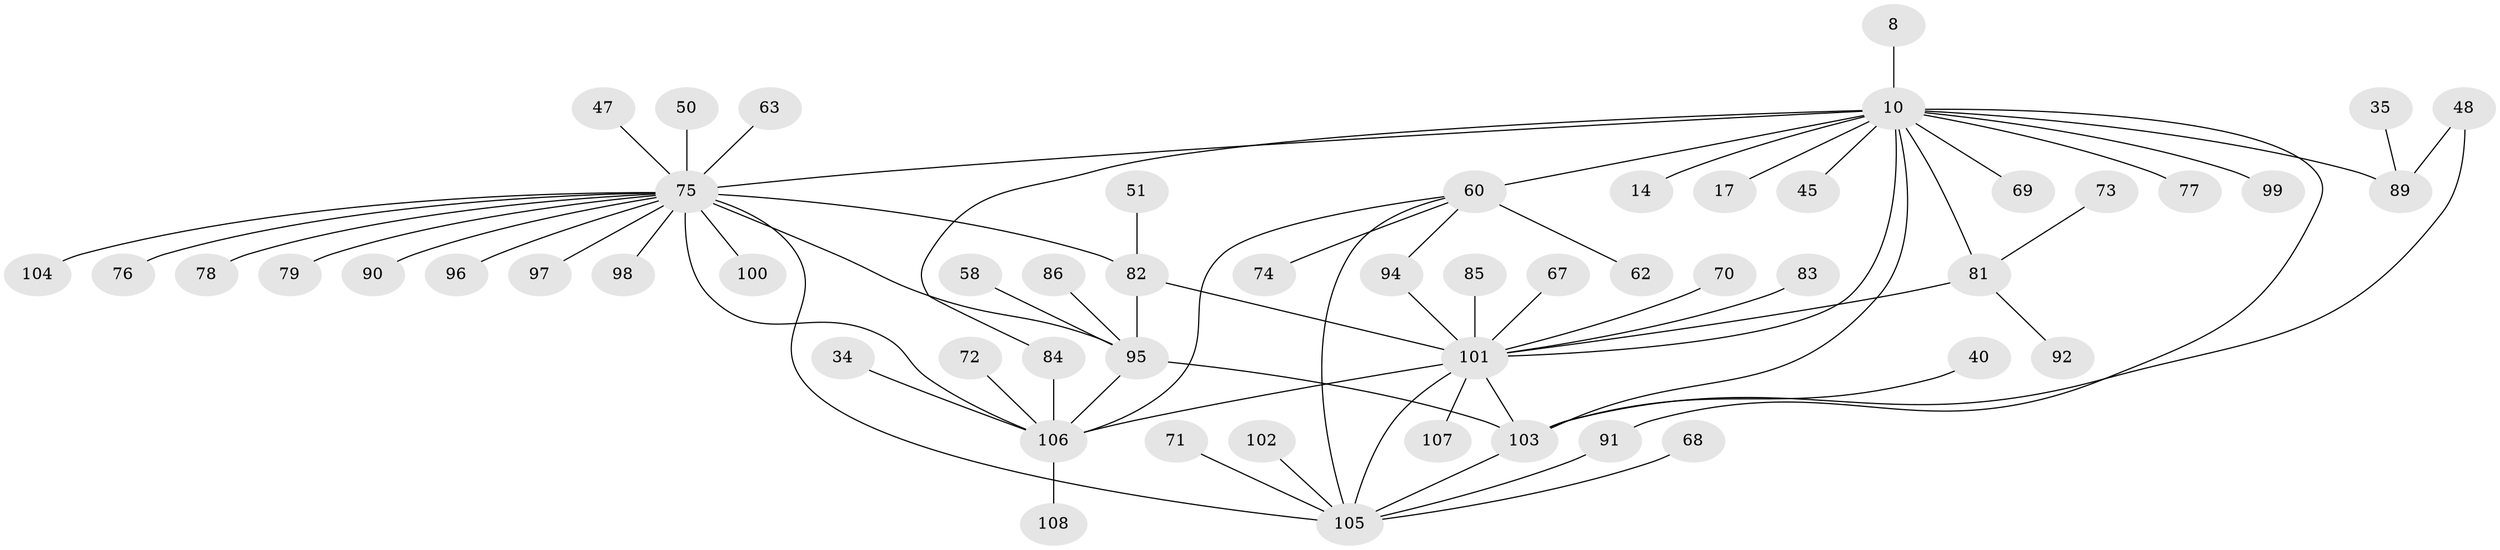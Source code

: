 // original degree distribution, {21: 0.009259259259259259, 17: 0.009259259259259259, 16: 0.009259259259259259, 7: 0.027777777777777776, 9: 0.027777777777777776, 3: 0.09259259259259259, 1: 0.5462962962962963, 6: 0.018518518518518517, 2: 0.18518518518518517, 5: 0.009259259259259259, 4: 0.06481481481481481}
// Generated by graph-tools (version 1.1) at 2025/48/03/09/25 04:48:45]
// undirected, 54 vertices, 68 edges
graph export_dot {
graph [start="1"]
  node [color=gray90,style=filled];
  8;
  10 [super="+2"];
  14;
  17;
  34;
  35;
  40;
  45;
  47;
  48;
  50;
  51;
  58;
  60 [super="+4"];
  62;
  63;
  67;
  68;
  69;
  70;
  71 [super="+57"];
  72;
  73;
  74;
  75 [super="+16+43"];
  76;
  77;
  78;
  79;
  81 [super="+9+42"];
  82 [super="+53+44"];
  83;
  84 [super="+7"];
  85;
  86;
  89 [super="+12+20"];
  90;
  91 [super="+46"];
  92;
  94 [super="+61"];
  95 [super="+88"];
  96;
  97 [super="+93"];
  98;
  99;
  100 [super="+13"];
  101 [super="+65+37+41+49"];
  102;
  103 [super="+87+28+19"];
  104;
  105 [super="+29+31+54+55"];
  106 [super="+80+56+32"];
  107 [super="+66"];
  108;
  8 -- 10;
  10 -- 60 [weight=3];
  10 -- 77;
  10 -- 89 [weight=3];
  10 -- 99;
  10 -- 69;
  10 -- 45;
  10 -- 14;
  10 -- 17;
  10 -- 81;
  10 -- 84;
  10 -- 91;
  10 -- 103 [weight=2];
  10 -- 101;
  10 -- 75 [weight=2];
  34 -- 106;
  35 -- 89;
  40 -- 103;
  47 -- 75;
  48 -- 89;
  48 -- 103;
  50 -- 75;
  51 -- 82;
  58 -- 95;
  60 -- 105;
  60 -- 74;
  60 -- 62;
  60 -- 94;
  60 -- 106;
  63 -- 75;
  67 -- 101;
  68 -- 105;
  70 -- 101;
  71 -- 105;
  72 -- 106;
  73 -- 81;
  75 -- 76;
  75 -- 78;
  75 -- 79;
  75 -- 82;
  75 -- 90;
  75 -- 95 [weight=2];
  75 -- 96;
  75 -- 97;
  75 -- 98;
  75 -- 100;
  75 -- 104;
  75 -- 105 [weight=2];
  75 -- 106 [weight=2];
  81 -- 92;
  81 -- 101 [weight=2];
  82 -- 95;
  82 -- 101 [weight=2];
  83 -- 101;
  84 -- 106;
  85 -- 101;
  86 -- 95;
  91 -- 105;
  94 -- 101;
  95 -- 103 [weight=3];
  95 -- 106;
  101 -- 105;
  101 -- 103;
  101 -- 107;
  101 -- 106 [weight=2];
  102 -- 105;
  103 -- 105 [weight=2];
  106 -- 108;
}

